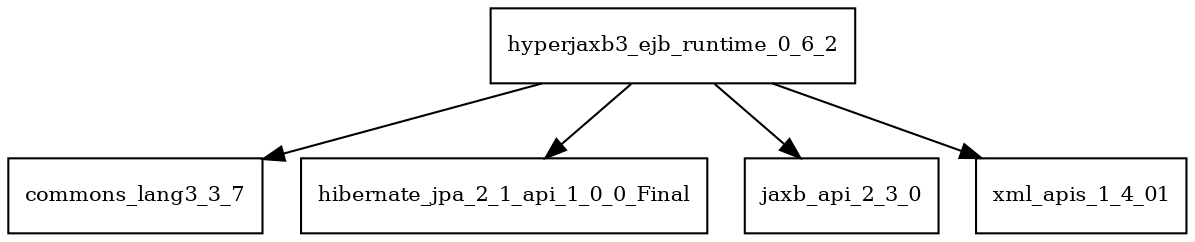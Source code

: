 digraph hyperjaxb3_ejb_runtime_0_6_2_dependencies {
  node [shape = box, fontsize=10.0];
  hyperjaxb3_ejb_runtime_0_6_2 -> commons_lang3_3_7;
  hyperjaxb3_ejb_runtime_0_6_2 -> hibernate_jpa_2_1_api_1_0_0_Final;
  hyperjaxb3_ejb_runtime_0_6_2 -> jaxb_api_2_3_0;
  hyperjaxb3_ejb_runtime_0_6_2 -> xml_apis_1_4_01;
}
